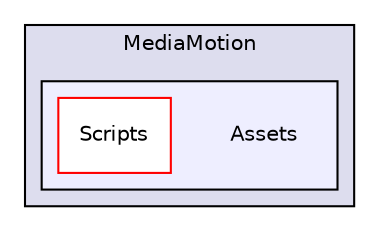 digraph "MediaMotion/Assets" {
  compound=true
  node [ fontsize="10", fontname="Helvetica"];
  edge [ labelfontsize="10", labelfontname="Helvetica"];
  subgraph clusterdir_fdf310e7d4a20c74f91905ae5277daa2 {
    graph [ bgcolor="#ddddee", pencolor="black", label="MediaMotion" fontname="Helvetica", fontsize="10", URL="dir_fdf310e7d4a20c74f91905ae5277daa2.html"]
  subgraph clusterdir_6e0052877cc12e3a8de8e210e5a875da {
    graph [ bgcolor="#eeeeff", pencolor="black", label="" URL="dir_6e0052877cc12e3a8de8e210e5a875da.html"];
    dir_6e0052877cc12e3a8de8e210e5a875da [shape=plaintext label="Assets"];
    dir_550b8978d697db70f02d9ff602bc5c19 [shape=box label="Scripts" color="red" fillcolor="white" style="filled" URL="dir_550b8978d697db70f02d9ff602bc5c19.html"];
  }
  }
}
